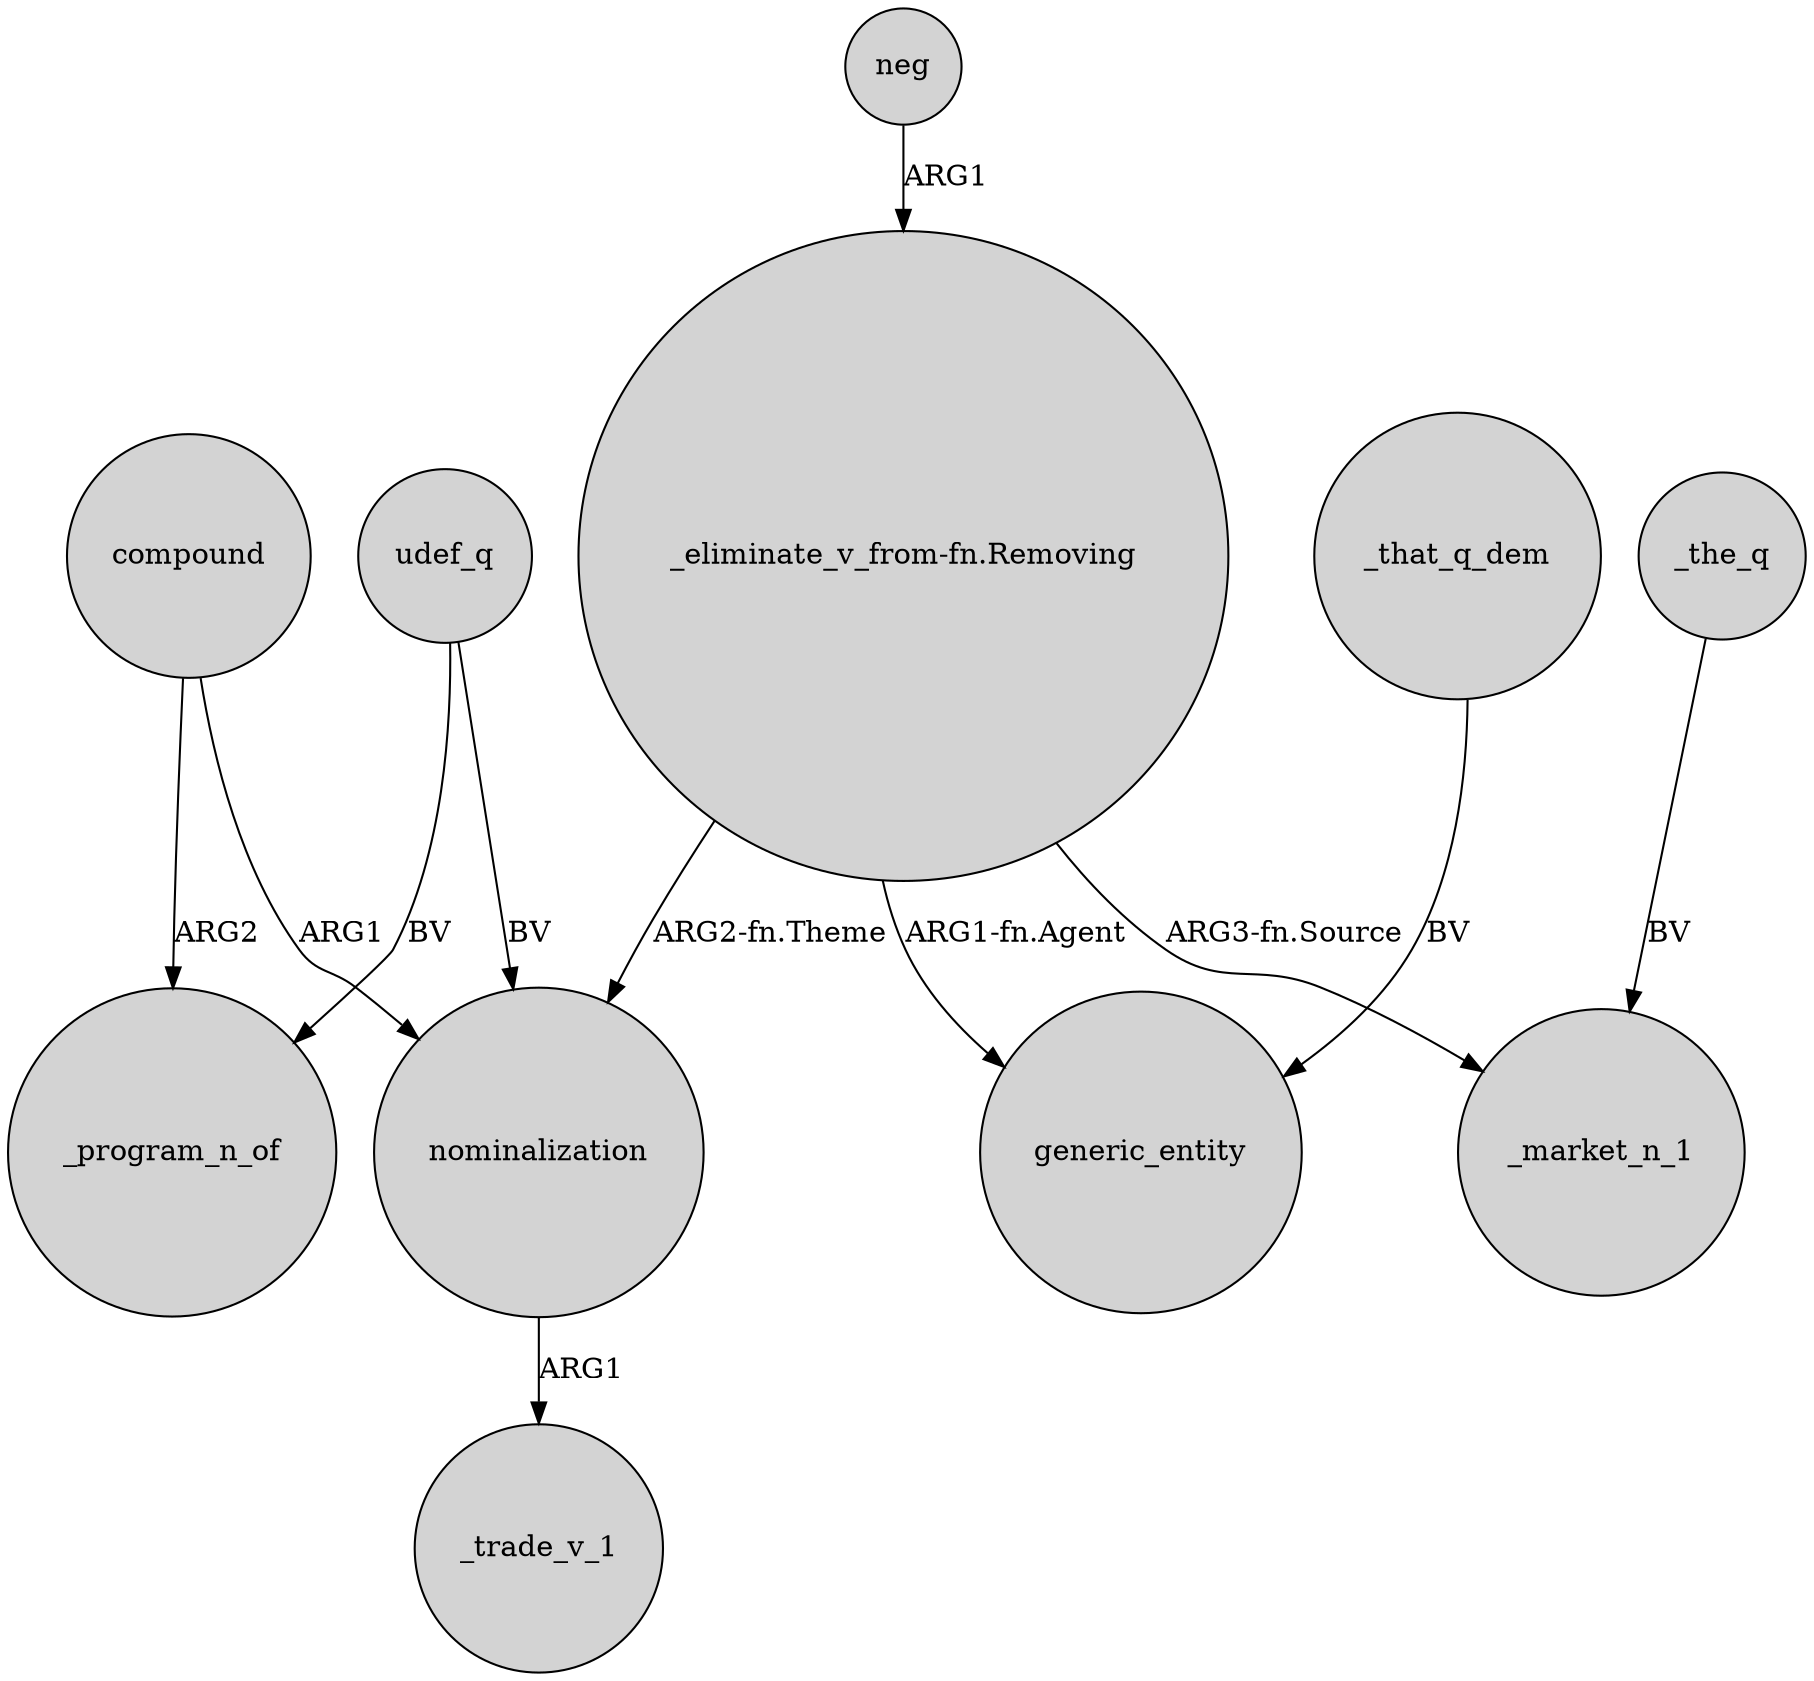 digraph {
	node [shape=circle style=filled]
	compound -> _program_n_of [label=ARG2]
	udef_q -> _program_n_of [label=BV]
	neg -> "_eliminate_v_from-fn.Removing" [label=ARG1]
	nominalization -> _trade_v_1 [label=ARG1]
	_that_q_dem -> generic_entity [label=BV]
	"_eliminate_v_from-fn.Removing" -> nominalization [label="ARG2-fn.Theme"]
	_the_q -> _market_n_1 [label=BV]
	compound -> nominalization [label=ARG1]
	"_eliminate_v_from-fn.Removing" -> _market_n_1 [label="ARG3-fn.Source"]
	"_eliminate_v_from-fn.Removing" -> generic_entity [label="ARG1-fn.Agent"]
	udef_q -> nominalization [label=BV]
}
